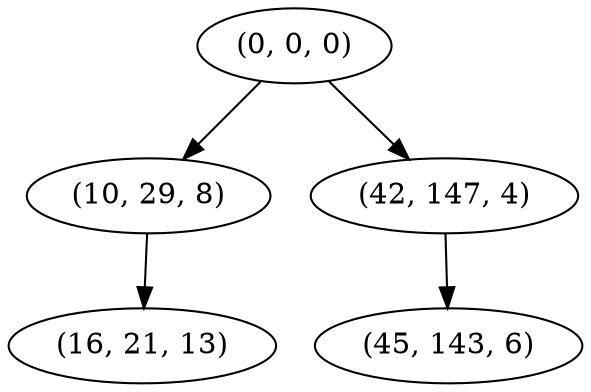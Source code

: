 digraph tree {
    "(0, 0, 0)";
    "(10, 29, 8)";
    "(16, 21, 13)";
    "(42, 147, 4)";
    "(45, 143, 6)";
    "(0, 0, 0)" -> "(10, 29, 8)";
    "(0, 0, 0)" -> "(42, 147, 4)";
    "(10, 29, 8)" -> "(16, 21, 13)";
    "(42, 147, 4)" -> "(45, 143, 6)";
}
